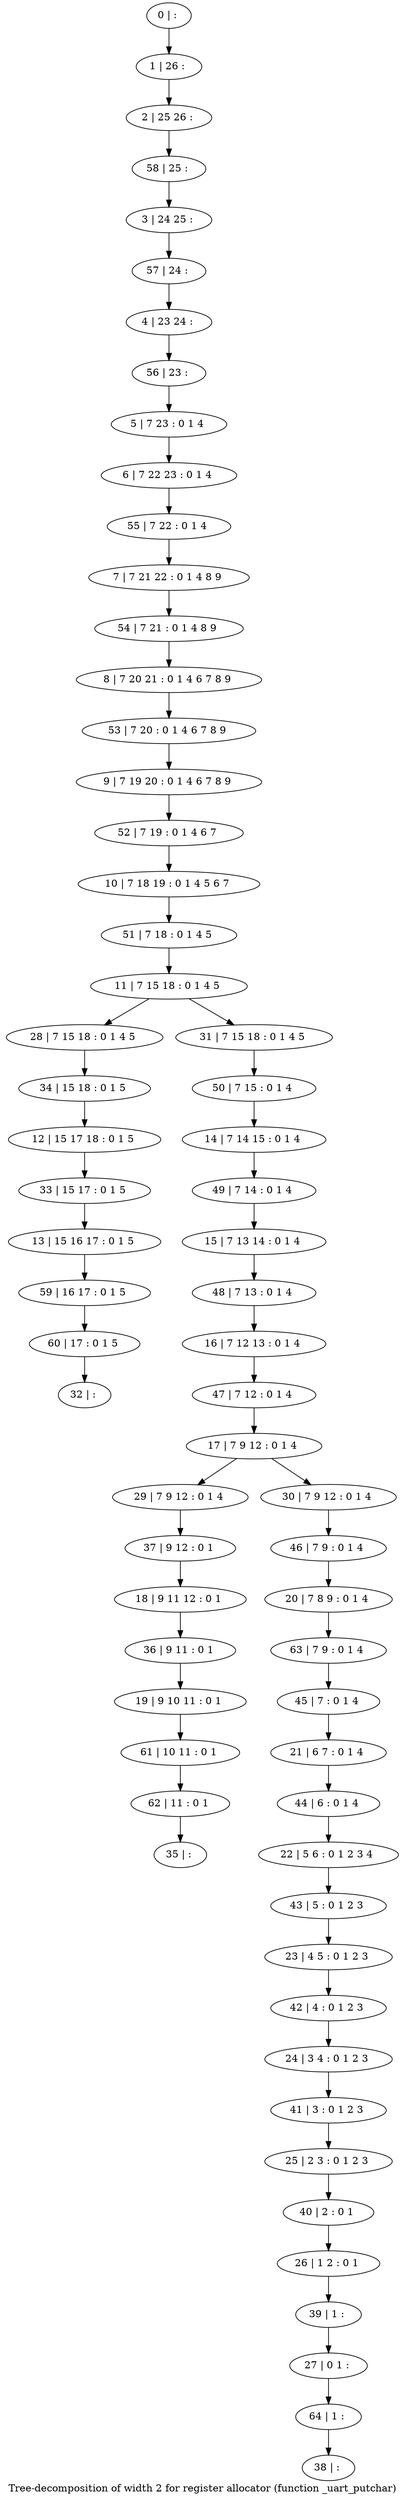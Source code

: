 digraph G {
graph [label="Tree-decomposition of width 2 for register allocator (function _uart_putchar)"]
0[label="0 | : "];
1[label="1 | 26 : "];
2[label="2 | 25 26 : "];
3[label="3 | 24 25 : "];
4[label="4 | 23 24 : "];
5[label="5 | 7 23 : 0 1 4 "];
6[label="6 | 7 22 23 : 0 1 4 "];
7[label="7 | 7 21 22 : 0 1 4 8 9 "];
8[label="8 | 7 20 21 : 0 1 4 6 7 8 9 "];
9[label="9 | 7 19 20 : 0 1 4 6 7 8 9 "];
10[label="10 | 7 18 19 : 0 1 4 5 6 7 "];
11[label="11 | 7 15 18 : 0 1 4 5 "];
12[label="12 | 15 17 18 : 0 1 5 "];
13[label="13 | 15 16 17 : 0 1 5 "];
14[label="14 | 7 14 15 : 0 1 4 "];
15[label="15 | 7 13 14 : 0 1 4 "];
16[label="16 | 7 12 13 : 0 1 4 "];
17[label="17 | 7 9 12 : 0 1 4 "];
18[label="18 | 9 11 12 : 0 1 "];
19[label="19 | 9 10 11 : 0 1 "];
20[label="20 | 7 8 9 : 0 1 4 "];
21[label="21 | 6 7 : 0 1 4 "];
22[label="22 | 5 6 : 0 1 2 3 4 "];
23[label="23 | 4 5 : 0 1 2 3 "];
24[label="24 | 3 4 : 0 1 2 3 "];
25[label="25 | 2 3 : 0 1 2 3 "];
26[label="26 | 1 2 : 0 1 "];
27[label="27 | 0 1 : "];
28[label="28 | 7 15 18 : 0 1 4 5 "];
29[label="29 | 7 9 12 : 0 1 4 "];
30[label="30 | 7 9 12 : 0 1 4 "];
31[label="31 | 7 15 18 : 0 1 4 5 "];
32[label="32 | : "];
33[label="33 | 15 17 : 0 1 5 "];
34[label="34 | 15 18 : 0 1 5 "];
35[label="35 | : "];
36[label="36 | 9 11 : 0 1 "];
37[label="37 | 9 12 : 0 1 "];
38[label="38 | : "];
39[label="39 | 1 : "];
40[label="40 | 2 : 0 1 "];
41[label="41 | 3 : 0 1 2 3 "];
42[label="42 | 4 : 0 1 2 3 "];
43[label="43 | 5 : 0 1 2 3 "];
44[label="44 | 6 : 0 1 4 "];
45[label="45 | 7 : 0 1 4 "];
46[label="46 | 7 9 : 0 1 4 "];
47[label="47 | 7 12 : 0 1 4 "];
48[label="48 | 7 13 : 0 1 4 "];
49[label="49 | 7 14 : 0 1 4 "];
50[label="50 | 7 15 : 0 1 4 "];
51[label="51 | 7 18 : 0 1 4 5 "];
52[label="52 | 7 19 : 0 1 4 6 7 "];
53[label="53 | 7 20 : 0 1 4 6 7 8 9 "];
54[label="54 | 7 21 : 0 1 4 8 9 "];
55[label="55 | 7 22 : 0 1 4 "];
56[label="56 | 23 : "];
57[label="57 | 24 : "];
58[label="58 | 25 : "];
59[label="59 | 16 17 : 0 1 5 "];
60[label="60 | 17 : 0 1 5 "];
61[label="61 | 10 11 : 0 1 "];
62[label="62 | 11 : 0 1 "];
63[label="63 | 7 9 : 0 1 4 "];
64[label="64 | 1 : "];
0->1 ;
1->2 ;
5->6 ;
11->28 ;
17->29 ;
17->30 ;
11->31 ;
33->13 ;
12->33 ;
34->12 ;
28->34 ;
36->19 ;
18->36 ;
37->18 ;
29->37 ;
39->27 ;
26->39 ;
40->26 ;
25->40 ;
41->25 ;
24->41 ;
42->24 ;
23->42 ;
43->23 ;
22->43 ;
44->22 ;
21->44 ;
45->21 ;
46->20 ;
30->46 ;
47->17 ;
16->47 ;
48->16 ;
15->48 ;
49->15 ;
14->49 ;
50->14 ;
31->50 ;
51->11 ;
10->51 ;
52->10 ;
9->52 ;
53->9 ;
8->53 ;
54->8 ;
7->54 ;
55->7 ;
6->55 ;
56->5 ;
4->56 ;
57->4 ;
3->57 ;
58->3 ;
2->58 ;
13->59 ;
60->32 ;
59->60 ;
19->61 ;
62->35 ;
61->62 ;
63->45 ;
20->63 ;
64->38 ;
27->64 ;
}

